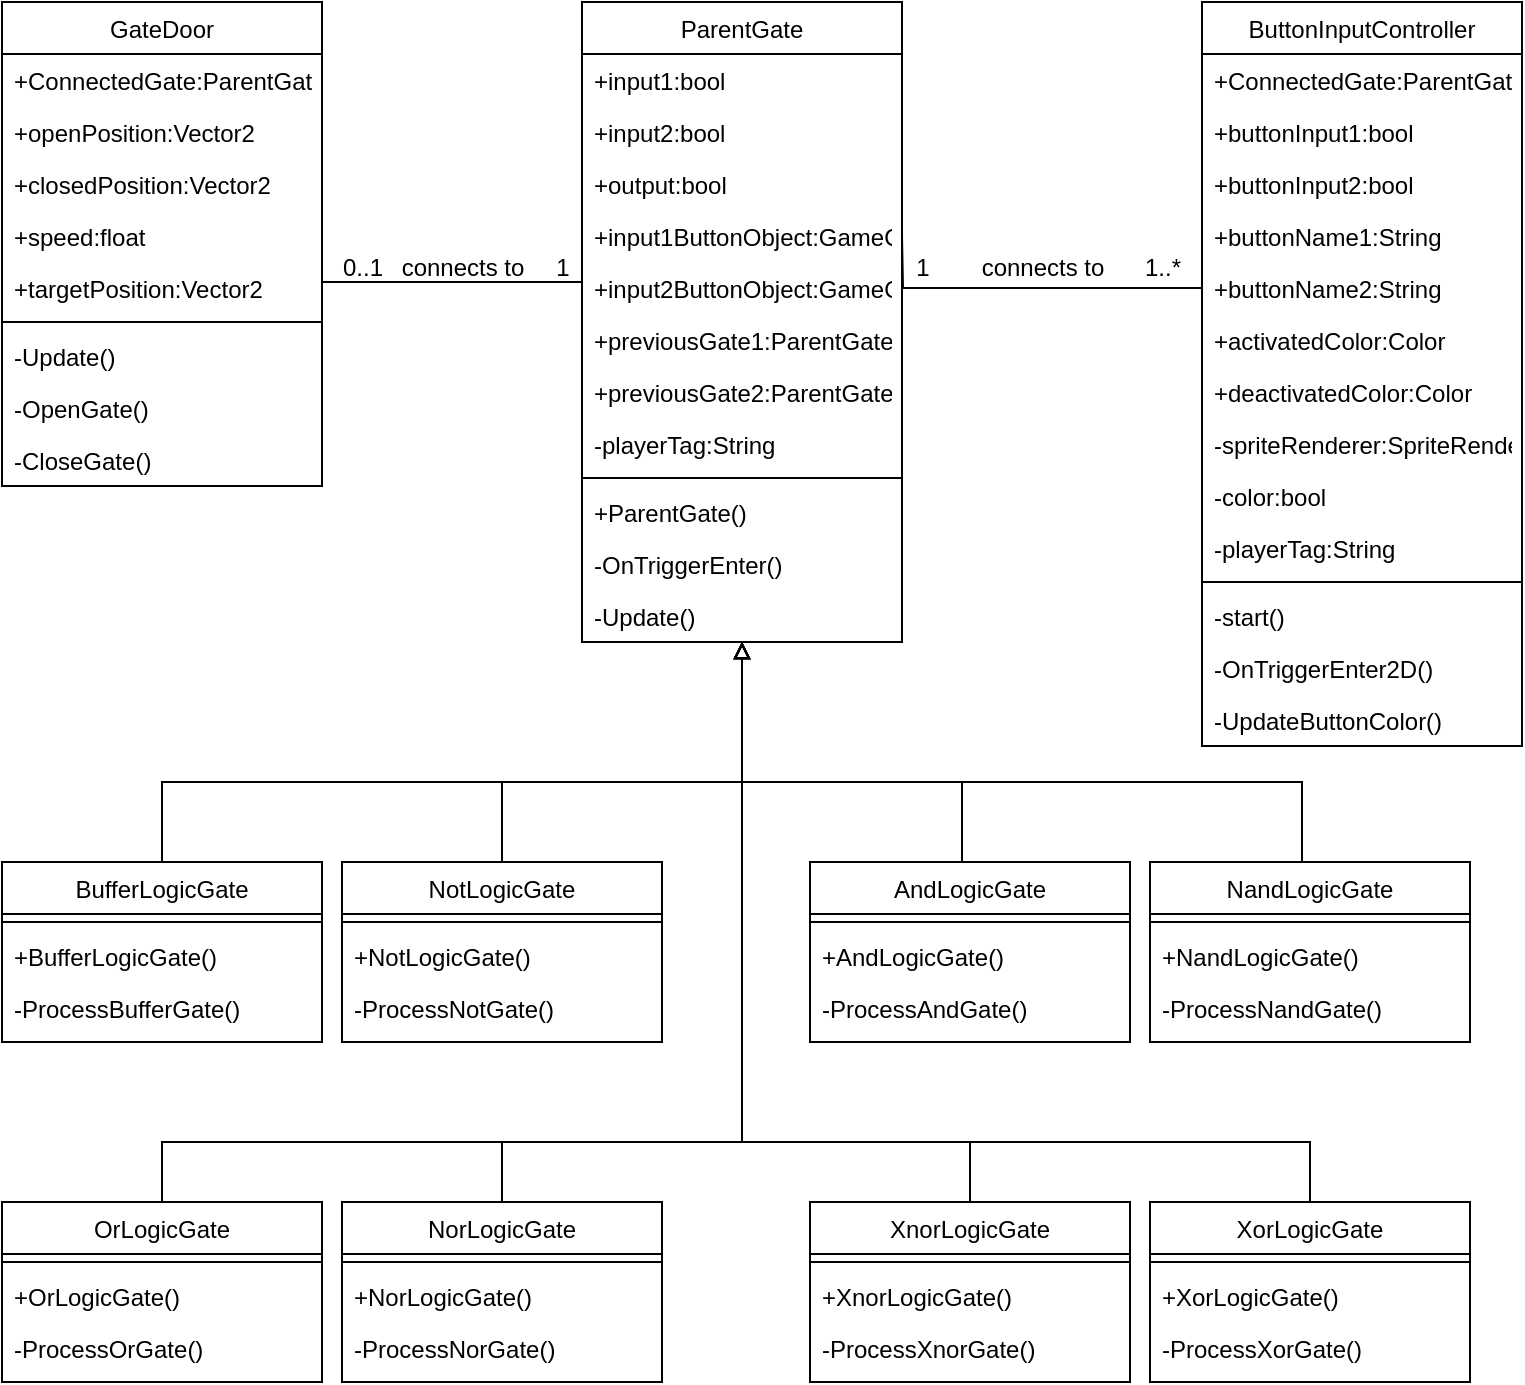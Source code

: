 <mxfile version="24.7.17">
  <diagram id="C5RBs43oDa-KdzZeNtuy" name="Page-1">
    <mxGraphModel dx="1909" dy="1013" grid="1" gridSize="10" guides="1" tooltips="1" connect="1" arrows="1" fold="1" page="1" pageScale="1" pageWidth="827" pageHeight="1169" math="0" shadow="0">
      <root>
        <mxCell id="WIyWlLk6GJQsqaUBKTNV-0" />
        <mxCell id="WIyWlLk6GJQsqaUBKTNV-1" parent="WIyWlLk6GJQsqaUBKTNV-0" />
        <mxCell id="zkfFHV4jXpPFQw0GAbJ--0" value="ParentGate" style="swimlane;fontStyle=0;align=center;verticalAlign=top;childLayout=stackLayout;horizontal=1;startSize=26;horizontalStack=0;resizeParent=1;resizeLast=0;collapsible=1;marginBottom=0;rounded=0;shadow=0;strokeWidth=1;" parent="WIyWlLk6GJQsqaUBKTNV-1" vertex="1">
          <mxGeometry x="300" width="160" height="320" as="geometry">
            <mxRectangle x="230" y="140" width="160" height="26" as="alternateBounds" />
          </mxGeometry>
        </mxCell>
        <mxCell id="zkfFHV4jXpPFQw0GAbJ--1" value="+input1:bool" style="text;align=left;verticalAlign=top;spacingLeft=4;spacingRight=4;overflow=hidden;rotatable=0;points=[[0,0.5],[1,0.5]];portConstraint=eastwest;" parent="zkfFHV4jXpPFQw0GAbJ--0" vertex="1">
          <mxGeometry y="26" width="160" height="26" as="geometry" />
        </mxCell>
        <mxCell id="zkfFHV4jXpPFQw0GAbJ--2" value="+input2:bool" style="text;align=left;verticalAlign=top;spacingLeft=4;spacingRight=4;overflow=hidden;rotatable=0;points=[[0,0.5],[1,0.5]];portConstraint=eastwest;rounded=0;shadow=0;html=0;" parent="zkfFHV4jXpPFQw0GAbJ--0" vertex="1">
          <mxGeometry y="52" width="160" height="26" as="geometry" />
        </mxCell>
        <mxCell id="zkfFHV4jXpPFQw0GAbJ--3" value="+output:bool" style="text;align=left;verticalAlign=top;spacingLeft=4;spacingRight=4;overflow=hidden;rotatable=0;points=[[0,0.5],[1,0.5]];portConstraint=eastwest;rounded=0;shadow=0;html=0;" parent="zkfFHV4jXpPFQw0GAbJ--0" vertex="1">
          <mxGeometry y="78" width="160" height="26" as="geometry" />
        </mxCell>
        <mxCell id="TYXQP1tFyIb6jJidt-Y4-1" value="+input1ButtonObject:GameObject" style="text;align=left;verticalAlign=top;spacingLeft=4;spacingRight=4;overflow=hidden;rotatable=0;points=[[0,0.5],[1,0.5]];portConstraint=eastwest;rounded=0;shadow=0;html=0;" parent="zkfFHV4jXpPFQw0GAbJ--0" vertex="1">
          <mxGeometry y="104" width="160" height="26" as="geometry" />
        </mxCell>
        <mxCell id="TYXQP1tFyIb6jJidt-Y4-10" value="+input2ButtonObject:GameObject" style="text;align=left;verticalAlign=top;spacingLeft=4;spacingRight=4;overflow=hidden;rotatable=0;points=[[0,0.5],[1,0.5]];portConstraint=eastwest;rounded=0;shadow=0;html=0;" parent="zkfFHV4jXpPFQw0GAbJ--0" vertex="1">
          <mxGeometry y="130" width="160" height="26" as="geometry" />
        </mxCell>
        <mxCell id="TYXQP1tFyIb6jJidt-Y4-11" value="+previousGate1:ParentGate" style="text;align=left;verticalAlign=top;spacingLeft=4;spacingRight=4;overflow=hidden;rotatable=0;points=[[0,0.5],[1,0.5]];portConstraint=eastwest;rounded=0;shadow=0;html=0;" parent="zkfFHV4jXpPFQw0GAbJ--0" vertex="1">
          <mxGeometry y="156" width="160" height="26" as="geometry" />
        </mxCell>
        <mxCell id="TYXQP1tFyIb6jJidt-Y4-12" value="+previousGate2:ParentGate" style="text;align=left;verticalAlign=top;spacingLeft=4;spacingRight=4;overflow=hidden;rotatable=0;points=[[0,0.5],[1,0.5]];portConstraint=eastwest;rounded=0;shadow=0;html=0;" parent="zkfFHV4jXpPFQw0GAbJ--0" vertex="1">
          <mxGeometry y="182" width="160" height="26" as="geometry" />
        </mxCell>
        <mxCell id="TYXQP1tFyIb6jJidt-Y4-13" value="-playerTag:String" style="text;align=left;verticalAlign=top;spacingLeft=4;spacingRight=4;overflow=hidden;rotatable=0;points=[[0,0.5],[1,0.5]];portConstraint=eastwest;rounded=0;shadow=0;html=0;" parent="zkfFHV4jXpPFQw0GAbJ--0" vertex="1">
          <mxGeometry y="208" width="160" height="26" as="geometry" />
        </mxCell>
        <mxCell id="zkfFHV4jXpPFQw0GAbJ--4" value="" style="line;html=1;strokeWidth=1;align=left;verticalAlign=middle;spacingTop=-1;spacingLeft=3;spacingRight=3;rotatable=0;labelPosition=right;points=[];portConstraint=eastwest;" parent="zkfFHV4jXpPFQw0GAbJ--0" vertex="1">
          <mxGeometry y="234" width="160" height="8" as="geometry" />
        </mxCell>
        <mxCell id="TYXQP1tFyIb6jJidt-Y4-14" value="+ParentGate()" style="text;align=left;verticalAlign=top;spacingLeft=4;spacingRight=4;overflow=hidden;rotatable=0;points=[[0,0.5],[1,0.5]];portConstraint=eastwest;rounded=0;shadow=0;html=0;" parent="zkfFHV4jXpPFQw0GAbJ--0" vertex="1">
          <mxGeometry y="242" width="160" height="26" as="geometry" />
        </mxCell>
        <mxCell id="TYXQP1tFyIb6jJidt-Y4-15" value="-OnTriggerEnter()" style="text;align=left;verticalAlign=top;spacingLeft=4;spacingRight=4;overflow=hidden;rotatable=0;points=[[0,0.5],[1,0.5]];portConstraint=eastwest;rounded=0;shadow=0;html=0;" parent="zkfFHV4jXpPFQw0GAbJ--0" vertex="1">
          <mxGeometry y="268" width="160" height="26" as="geometry" />
        </mxCell>
        <mxCell id="DLJtpK8RBf3xxpmBAlIA-1" value="-Update()" style="text;align=left;verticalAlign=top;spacingLeft=4;spacingRight=4;overflow=hidden;rotatable=0;points=[[0,0.5],[1,0.5]];portConstraint=eastwest;rounded=0;shadow=0;html=0;" vertex="1" parent="zkfFHV4jXpPFQw0GAbJ--0">
          <mxGeometry y="294" width="160" height="26" as="geometry" />
        </mxCell>
        <mxCell id="zkfFHV4jXpPFQw0GAbJ--6" value="AndLogicGate" style="swimlane;fontStyle=0;align=center;verticalAlign=top;childLayout=stackLayout;horizontal=1;startSize=26;horizontalStack=0;resizeParent=1;resizeLast=0;collapsible=1;marginBottom=0;rounded=0;shadow=0;strokeWidth=1;" parent="WIyWlLk6GJQsqaUBKTNV-1" vertex="1">
          <mxGeometry x="414" y="430" width="160" height="90" as="geometry">
            <mxRectangle x="130" y="380" width="160" height="26" as="alternateBounds" />
          </mxGeometry>
        </mxCell>
        <mxCell id="zkfFHV4jXpPFQw0GAbJ--9" value="" style="line;html=1;strokeWidth=1;align=left;verticalAlign=middle;spacingTop=-1;spacingLeft=3;spacingRight=3;rotatable=0;labelPosition=right;points=[];portConstraint=eastwest;" parent="zkfFHV4jXpPFQw0GAbJ--6" vertex="1">
          <mxGeometry y="26" width="160" height="8" as="geometry" />
        </mxCell>
        <mxCell id="zkfFHV4jXpPFQw0GAbJ--11" value="+AndLogicGate()" style="text;align=left;verticalAlign=top;spacingLeft=4;spacingRight=4;overflow=hidden;rotatable=0;points=[[0,0.5],[1,0.5]];portConstraint=eastwest;" parent="zkfFHV4jXpPFQw0GAbJ--6" vertex="1">
          <mxGeometry y="34" width="160" height="26" as="geometry" />
        </mxCell>
        <mxCell id="TYXQP1tFyIb6jJidt-Y4-17" value="-ProcessAndGate()" style="text;align=left;verticalAlign=top;spacingLeft=4;spacingRight=4;overflow=hidden;rotatable=0;points=[[0,0.5],[1,0.5]];portConstraint=eastwest;" parent="zkfFHV4jXpPFQw0GAbJ--6" vertex="1">
          <mxGeometry y="60" width="160" height="26" as="geometry" />
        </mxCell>
        <mxCell id="TYXQP1tFyIb6jJidt-Y4-18" value="NandLogicGate" style="swimlane;fontStyle=0;align=center;verticalAlign=top;childLayout=stackLayout;horizontal=1;startSize=26;horizontalStack=0;resizeParent=1;resizeLast=0;collapsible=1;marginBottom=0;rounded=0;shadow=0;strokeWidth=1;" parent="WIyWlLk6GJQsqaUBKTNV-1" vertex="1">
          <mxGeometry x="584" y="430" width="160" height="90" as="geometry">
            <mxRectangle x="130" y="380" width="160" height="26" as="alternateBounds" />
          </mxGeometry>
        </mxCell>
        <mxCell id="TYXQP1tFyIb6jJidt-Y4-19" value="" style="line;html=1;strokeWidth=1;align=left;verticalAlign=middle;spacingTop=-1;spacingLeft=3;spacingRight=3;rotatable=0;labelPosition=right;points=[];portConstraint=eastwest;" parent="TYXQP1tFyIb6jJidt-Y4-18" vertex="1">
          <mxGeometry y="26" width="160" height="8" as="geometry" />
        </mxCell>
        <mxCell id="TYXQP1tFyIb6jJidt-Y4-20" value="+NandLogicGate()" style="text;align=left;verticalAlign=top;spacingLeft=4;spacingRight=4;overflow=hidden;rotatable=0;points=[[0,0.5],[1,0.5]];portConstraint=eastwest;" parent="TYXQP1tFyIb6jJidt-Y4-18" vertex="1">
          <mxGeometry y="34" width="160" height="26" as="geometry" />
        </mxCell>
        <mxCell id="TYXQP1tFyIb6jJidt-Y4-22" value="-ProcessNandGate()" style="text;align=left;verticalAlign=top;spacingLeft=4;spacingRight=4;overflow=hidden;rotatable=0;points=[[0,0.5],[1,0.5]];portConstraint=eastwest;" parent="TYXQP1tFyIb6jJidt-Y4-18" vertex="1">
          <mxGeometry y="60" width="160" height="26" as="geometry" />
        </mxCell>
        <mxCell id="TYXQP1tFyIb6jJidt-Y4-63" value="XorLogicGate" style="swimlane;fontStyle=0;align=center;verticalAlign=top;childLayout=stackLayout;horizontal=1;startSize=26;horizontalStack=0;resizeParent=1;resizeLast=0;collapsible=1;marginBottom=0;rounded=0;shadow=0;strokeWidth=1;" parent="WIyWlLk6GJQsqaUBKTNV-1" vertex="1">
          <mxGeometry x="584" y="600" width="160" height="90" as="geometry">
            <mxRectangle x="130" y="380" width="160" height="26" as="alternateBounds" />
          </mxGeometry>
        </mxCell>
        <mxCell id="TYXQP1tFyIb6jJidt-Y4-64" value="" style="line;html=1;strokeWidth=1;align=left;verticalAlign=middle;spacingTop=-1;spacingLeft=3;spacingRight=3;rotatable=0;labelPosition=right;points=[];portConstraint=eastwest;" parent="TYXQP1tFyIb6jJidt-Y4-63" vertex="1">
          <mxGeometry y="26" width="160" height="8" as="geometry" />
        </mxCell>
        <mxCell id="TYXQP1tFyIb6jJidt-Y4-65" value="+XorLogicGate()" style="text;align=left;verticalAlign=top;spacingLeft=4;spacingRight=4;overflow=hidden;rotatable=0;points=[[0,0.5],[1,0.5]];portConstraint=eastwest;" parent="TYXQP1tFyIb6jJidt-Y4-63" vertex="1">
          <mxGeometry y="34" width="160" height="26" as="geometry" />
        </mxCell>
        <mxCell id="TYXQP1tFyIb6jJidt-Y4-67" value="-ProcessXorGate()" style="text;align=left;verticalAlign=top;spacingLeft=4;spacingRight=4;overflow=hidden;rotatable=0;points=[[0,0.5],[1,0.5]];portConstraint=eastwest;" parent="TYXQP1tFyIb6jJidt-Y4-63" vertex="1">
          <mxGeometry y="60" width="160" height="26" as="geometry" />
        </mxCell>
        <mxCell id="TYXQP1tFyIb6jJidt-Y4-75" value="OrLogicGate" style="swimlane;fontStyle=0;align=center;verticalAlign=top;childLayout=stackLayout;horizontal=1;startSize=26;horizontalStack=0;resizeParent=1;resizeLast=0;collapsible=1;marginBottom=0;rounded=0;shadow=0;strokeWidth=1;" parent="WIyWlLk6GJQsqaUBKTNV-1" vertex="1">
          <mxGeometry x="10" y="600" width="160" height="90" as="geometry">
            <mxRectangle x="130" y="380" width="160" height="26" as="alternateBounds" />
          </mxGeometry>
        </mxCell>
        <mxCell id="TYXQP1tFyIb6jJidt-Y4-76" value="" style="line;html=1;strokeWidth=1;align=left;verticalAlign=middle;spacingTop=-1;spacingLeft=3;spacingRight=3;rotatable=0;labelPosition=right;points=[];portConstraint=eastwest;" parent="TYXQP1tFyIb6jJidt-Y4-75" vertex="1">
          <mxGeometry y="26" width="160" height="8" as="geometry" />
        </mxCell>
        <mxCell id="TYXQP1tFyIb6jJidt-Y4-77" value="+OrLogicGate()" style="text;align=left;verticalAlign=top;spacingLeft=4;spacingRight=4;overflow=hidden;rotatable=0;points=[[0,0.5],[1,0.5]];portConstraint=eastwest;" parent="TYXQP1tFyIb6jJidt-Y4-75" vertex="1">
          <mxGeometry y="34" width="160" height="26" as="geometry" />
        </mxCell>
        <mxCell id="TYXQP1tFyIb6jJidt-Y4-79" value="-ProcessOrGate()" style="text;align=left;verticalAlign=top;spacingLeft=4;spacingRight=4;overflow=hidden;rotatable=0;points=[[0,0.5],[1,0.5]];portConstraint=eastwest;" parent="TYXQP1tFyIb6jJidt-Y4-75" vertex="1">
          <mxGeometry y="60" width="160" height="26" as="geometry" />
        </mxCell>
        <mxCell id="TYXQP1tFyIb6jJidt-Y4-80" value="NorLogicGate" style="swimlane;fontStyle=0;align=center;verticalAlign=top;childLayout=stackLayout;horizontal=1;startSize=26;horizontalStack=0;resizeParent=1;resizeLast=0;collapsible=1;marginBottom=0;rounded=0;shadow=0;strokeWidth=1;" parent="WIyWlLk6GJQsqaUBKTNV-1" vertex="1">
          <mxGeometry x="180" y="600" width="160" height="90" as="geometry">
            <mxRectangle x="130" y="380" width="160" height="26" as="alternateBounds" />
          </mxGeometry>
        </mxCell>
        <mxCell id="TYXQP1tFyIb6jJidt-Y4-81" value="" style="line;html=1;strokeWidth=1;align=left;verticalAlign=middle;spacingTop=-1;spacingLeft=3;spacingRight=3;rotatable=0;labelPosition=right;points=[];portConstraint=eastwest;" parent="TYXQP1tFyIb6jJidt-Y4-80" vertex="1">
          <mxGeometry y="26" width="160" height="8" as="geometry" />
        </mxCell>
        <mxCell id="TYXQP1tFyIb6jJidt-Y4-82" value="+NorLogicGate()" style="text;align=left;verticalAlign=top;spacingLeft=4;spacingRight=4;overflow=hidden;rotatable=0;points=[[0,0.5],[1,0.5]];portConstraint=eastwest;" parent="TYXQP1tFyIb6jJidt-Y4-80" vertex="1">
          <mxGeometry y="34" width="160" height="26" as="geometry" />
        </mxCell>
        <mxCell id="TYXQP1tFyIb6jJidt-Y4-84" value="-ProcessNorGate()" style="text;align=left;verticalAlign=top;spacingLeft=4;spacingRight=4;overflow=hidden;rotatable=0;points=[[0,0.5],[1,0.5]];portConstraint=eastwest;" parent="TYXQP1tFyIb6jJidt-Y4-80" vertex="1">
          <mxGeometry y="60" width="160" height="26" as="geometry" />
        </mxCell>
        <mxCell id="TYXQP1tFyIb6jJidt-Y4-85" value="XnorLogicGate" style="swimlane;fontStyle=0;align=center;verticalAlign=top;childLayout=stackLayout;horizontal=1;startSize=26;horizontalStack=0;resizeParent=1;resizeLast=0;collapsible=1;marginBottom=0;rounded=0;shadow=0;strokeWidth=1;" parent="WIyWlLk6GJQsqaUBKTNV-1" vertex="1">
          <mxGeometry x="414" y="600" width="160" height="90" as="geometry">
            <mxRectangle x="130" y="380" width="160" height="26" as="alternateBounds" />
          </mxGeometry>
        </mxCell>
        <mxCell id="TYXQP1tFyIb6jJidt-Y4-86" value="" style="line;html=1;strokeWidth=1;align=left;verticalAlign=middle;spacingTop=-1;spacingLeft=3;spacingRight=3;rotatable=0;labelPosition=right;points=[];portConstraint=eastwest;" parent="TYXQP1tFyIb6jJidt-Y4-85" vertex="1">
          <mxGeometry y="26" width="160" height="8" as="geometry" />
        </mxCell>
        <mxCell id="TYXQP1tFyIb6jJidt-Y4-87" value="+XnorLogicGate()" style="text;align=left;verticalAlign=top;spacingLeft=4;spacingRight=4;overflow=hidden;rotatable=0;points=[[0,0.5],[1,0.5]];portConstraint=eastwest;" parent="TYXQP1tFyIb6jJidt-Y4-85" vertex="1">
          <mxGeometry y="34" width="160" height="26" as="geometry" />
        </mxCell>
        <mxCell id="TYXQP1tFyIb6jJidt-Y4-89" value="-ProcessXnorGate()" style="text;align=left;verticalAlign=top;spacingLeft=4;spacingRight=4;overflow=hidden;rotatable=0;points=[[0,0.5],[1,0.5]];portConstraint=eastwest;" parent="TYXQP1tFyIb6jJidt-Y4-85" vertex="1">
          <mxGeometry y="60" width="160" height="26" as="geometry" />
        </mxCell>
        <mxCell id="TYXQP1tFyIb6jJidt-Y4-93" value="ButtonInputController" style="swimlane;fontStyle=0;align=center;verticalAlign=top;childLayout=stackLayout;horizontal=1;startSize=26;horizontalStack=0;resizeParent=1;resizeLast=0;collapsible=1;marginBottom=0;rounded=0;shadow=0;strokeWidth=1;" parent="WIyWlLk6GJQsqaUBKTNV-1" vertex="1">
          <mxGeometry x="610" width="160" height="372" as="geometry">
            <mxRectangle x="230" y="140" width="160" height="26" as="alternateBounds" />
          </mxGeometry>
        </mxCell>
        <mxCell id="TYXQP1tFyIb6jJidt-Y4-94" value="+ConnectedGate:ParentGate" style="text;align=left;verticalAlign=top;spacingLeft=4;spacingRight=4;overflow=hidden;rotatable=0;points=[[0,0.5],[1,0.5]];portConstraint=eastwest;" parent="TYXQP1tFyIb6jJidt-Y4-93" vertex="1">
          <mxGeometry y="26" width="160" height="26" as="geometry" />
        </mxCell>
        <mxCell id="TYXQP1tFyIb6jJidt-Y4-95" value="+buttonInput1:bool" style="text;align=left;verticalAlign=top;spacingLeft=4;spacingRight=4;overflow=hidden;rotatable=0;points=[[0,0.5],[1,0.5]];portConstraint=eastwest;rounded=0;shadow=0;html=0;" parent="TYXQP1tFyIb6jJidt-Y4-93" vertex="1">
          <mxGeometry y="52" width="160" height="26" as="geometry" />
        </mxCell>
        <mxCell id="TYXQP1tFyIb6jJidt-Y4-96" value="+buttonInput2:bool" style="text;align=left;verticalAlign=top;spacingLeft=4;spacingRight=4;overflow=hidden;rotatable=0;points=[[0,0.5],[1,0.5]];portConstraint=eastwest;rounded=0;shadow=0;html=0;" parent="TYXQP1tFyIb6jJidt-Y4-93" vertex="1">
          <mxGeometry y="78" width="160" height="26" as="geometry" />
        </mxCell>
        <mxCell id="TYXQP1tFyIb6jJidt-Y4-97" value="+buttonName1:String" style="text;align=left;verticalAlign=top;spacingLeft=4;spacingRight=4;overflow=hidden;rotatable=0;points=[[0,0.5],[1,0.5]];portConstraint=eastwest;" parent="TYXQP1tFyIb6jJidt-Y4-93" vertex="1">
          <mxGeometry y="104" width="160" height="26" as="geometry" />
        </mxCell>
        <mxCell id="TYXQP1tFyIb6jJidt-Y4-98" value="+buttonName2:String" style="text;align=left;verticalAlign=top;spacingLeft=4;spacingRight=4;overflow=hidden;rotatable=0;points=[[0,0.5],[1,0.5]];portConstraint=eastwest;rounded=0;shadow=0;html=0;" parent="TYXQP1tFyIb6jJidt-Y4-93" vertex="1">
          <mxGeometry y="130" width="160" height="26" as="geometry" />
        </mxCell>
        <mxCell id="TYXQP1tFyIb6jJidt-Y4-100" value="+activatedColor:Color" style="text;align=left;verticalAlign=top;spacingLeft=4;spacingRight=4;overflow=hidden;rotatable=0;points=[[0,0.5],[1,0.5]];portConstraint=eastwest;rounded=0;shadow=0;html=0;" parent="TYXQP1tFyIb6jJidt-Y4-93" vertex="1">
          <mxGeometry y="156" width="160" height="26" as="geometry" />
        </mxCell>
        <mxCell id="TYXQP1tFyIb6jJidt-Y4-101" value="+deactivatedColor:Color" style="text;align=left;verticalAlign=top;spacingLeft=4;spacingRight=4;overflow=hidden;rotatable=0;points=[[0,0.5],[1,0.5]];portConstraint=eastwest;rounded=0;shadow=0;html=0;" parent="TYXQP1tFyIb6jJidt-Y4-93" vertex="1">
          <mxGeometry y="182" width="160" height="26" as="geometry" />
        </mxCell>
        <mxCell id="TYXQP1tFyIb6jJidt-Y4-102" value="-spriteRenderer:SpriteRenderer" style="text;align=left;verticalAlign=top;spacingLeft=4;spacingRight=4;overflow=hidden;rotatable=0;points=[[0,0.5],[1,0.5]];portConstraint=eastwest;rounded=0;shadow=0;html=0;" parent="TYXQP1tFyIb6jJidt-Y4-93" vertex="1">
          <mxGeometry y="208" width="160" height="26" as="geometry" />
        </mxCell>
        <mxCell id="TYXQP1tFyIb6jJidt-Y4-103" value="-color:bool" style="text;align=left;verticalAlign=top;spacingLeft=4;spacingRight=4;overflow=hidden;rotatable=0;points=[[0,0.5],[1,0.5]];portConstraint=eastwest;rounded=0;shadow=0;html=0;" parent="TYXQP1tFyIb6jJidt-Y4-93" vertex="1">
          <mxGeometry y="234" width="160" height="26" as="geometry" />
        </mxCell>
        <mxCell id="TYXQP1tFyIb6jJidt-Y4-99" value="-playerTag:String" style="text;align=left;verticalAlign=top;spacingLeft=4;spacingRight=4;overflow=hidden;rotatable=0;points=[[0,0.5],[1,0.5]];portConstraint=eastwest;rounded=0;shadow=0;html=0;" parent="TYXQP1tFyIb6jJidt-Y4-93" vertex="1">
          <mxGeometry y="260" width="160" height="26" as="geometry" />
        </mxCell>
        <mxCell id="TYXQP1tFyIb6jJidt-Y4-104" value="" style="line;html=1;strokeWidth=1;align=left;verticalAlign=middle;spacingTop=-1;spacingLeft=3;spacingRight=3;rotatable=0;labelPosition=right;points=[];portConstraint=eastwest;" parent="TYXQP1tFyIb6jJidt-Y4-93" vertex="1">
          <mxGeometry y="286" width="160" height="8" as="geometry" />
        </mxCell>
        <mxCell id="TYXQP1tFyIb6jJidt-Y4-105" value="-start()" style="text;align=left;verticalAlign=top;spacingLeft=4;spacingRight=4;overflow=hidden;rotatable=0;points=[[0,0.5],[1,0.5]];portConstraint=eastwest;rounded=0;shadow=0;html=0;" parent="TYXQP1tFyIb6jJidt-Y4-93" vertex="1">
          <mxGeometry y="294" width="160" height="26" as="geometry" />
        </mxCell>
        <mxCell id="TYXQP1tFyIb6jJidt-Y4-106" value="-OnTriggerEnter2D()" style="text;align=left;verticalAlign=top;spacingLeft=4;spacingRight=4;overflow=hidden;rotatable=0;points=[[0,0.5],[1,0.5]];portConstraint=eastwest;rounded=0;shadow=0;html=0;" parent="TYXQP1tFyIb6jJidt-Y4-93" vertex="1">
          <mxGeometry y="320" width="160" height="26" as="geometry" />
        </mxCell>
        <mxCell id="TYXQP1tFyIb6jJidt-Y4-107" value="-UpdateButtonColor()" style="text;align=left;verticalAlign=top;spacingLeft=4;spacingRight=4;overflow=hidden;rotatable=0;points=[[0,0.5],[1,0.5]];portConstraint=eastwest;rounded=0;shadow=0;html=0;" parent="TYXQP1tFyIb6jJidt-Y4-93" vertex="1">
          <mxGeometry y="346" width="160" height="26" as="geometry" />
        </mxCell>
        <mxCell id="TYXQP1tFyIb6jJidt-Y4-108" style="edgeStyle=orthogonalEdgeStyle;rounded=0;orthogonalLoop=1;jettySize=auto;html=1;entryX=0;entryY=0.5;entryDx=0;entryDy=0;endArrow=none;endFill=0;" parent="WIyWlLk6GJQsqaUBKTNV-1" target="TYXQP1tFyIb6jJidt-Y4-98" edge="1">
          <mxGeometry relative="1" as="geometry">
            <mxPoint x="460" y="116.966" as="sourcePoint" />
          </mxGeometry>
        </mxCell>
        <mxCell id="TYXQP1tFyIb6jJidt-Y4-109" value="1" style="text;html=1;align=center;verticalAlign=middle;resizable=0;points=[];autosize=1;strokeColor=none;fillColor=none;" parent="WIyWlLk6GJQsqaUBKTNV-1" vertex="1">
          <mxGeometry x="455" y="118" width="30" height="30" as="geometry" />
        </mxCell>
        <mxCell id="TYXQP1tFyIb6jJidt-Y4-111" value="1..*" style="text;html=1;align=center;verticalAlign=middle;resizable=0;points=[];autosize=1;strokeColor=none;fillColor=none;" parent="WIyWlLk6GJQsqaUBKTNV-1" vertex="1">
          <mxGeometry x="570" y="118" width="40" height="30" as="geometry" />
        </mxCell>
        <mxCell id="TYXQP1tFyIb6jJidt-Y4-114" value="NotLogicGate" style="swimlane;fontStyle=0;align=center;verticalAlign=top;childLayout=stackLayout;horizontal=1;startSize=26;horizontalStack=0;resizeParent=1;resizeLast=0;collapsible=1;marginBottom=0;rounded=0;shadow=0;strokeWidth=1;" parent="WIyWlLk6GJQsqaUBKTNV-1" vertex="1">
          <mxGeometry x="180" y="430" width="160" height="90" as="geometry">
            <mxRectangle x="130" y="380" width="160" height="26" as="alternateBounds" />
          </mxGeometry>
        </mxCell>
        <mxCell id="TYXQP1tFyIb6jJidt-Y4-115" value="" style="line;html=1;strokeWidth=1;align=left;verticalAlign=middle;spacingTop=-1;spacingLeft=3;spacingRight=3;rotatable=0;labelPosition=right;points=[];portConstraint=eastwest;" parent="TYXQP1tFyIb6jJidt-Y4-114" vertex="1">
          <mxGeometry y="26" width="160" height="8" as="geometry" />
        </mxCell>
        <mxCell id="TYXQP1tFyIb6jJidt-Y4-116" value="+NotLogicGate()" style="text;align=left;verticalAlign=top;spacingLeft=4;spacingRight=4;overflow=hidden;rotatable=0;points=[[0,0.5],[1,0.5]];portConstraint=eastwest;" parent="TYXQP1tFyIb6jJidt-Y4-114" vertex="1">
          <mxGeometry y="34" width="160" height="26" as="geometry" />
        </mxCell>
        <mxCell id="TYXQP1tFyIb6jJidt-Y4-118" value="-ProcessNotGate()" style="text;align=left;verticalAlign=top;spacingLeft=4;spacingRight=4;overflow=hidden;rotatable=0;points=[[0,0.5],[1,0.5]];portConstraint=eastwest;" parent="TYXQP1tFyIb6jJidt-Y4-114" vertex="1">
          <mxGeometry y="60" width="160" height="26" as="geometry" />
        </mxCell>
        <mxCell id="TYXQP1tFyIb6jJidt-Y4-120" value="connects to" style="text;html=1;align=center;verticalAlign=middle;resizable=0;points=[];autosize=1;strokeColor=none;fillColor=none;" parent="WIyWlLk6GJQsqaUBKTNV-1" vertex="1">
          <mxGeometry x="490" y="118" width="80" height="30" as="geometry" />
        </mxCell>
        <mxCell id="TYXQP1tFyIb6jJidt-Y4-137" style="edgeStyle=orthogonalEdgeStyle;rounded=0;orthogonalLoop=1;jettySize=auto;html=1;entryX=0;entryY=0.5;entryDx=0;entryDy=0;endArrow=none;endFill=0;" parent="WIyWlLk6GJQsqaUBKTNV-1" source="TYXQP1tFyIb6jJidt-Y4-122" edge="1">
          <mxGeometry relative="1" as="geometry">
            <Array as="points">
              <mxPoint x="300" y="140" />
            </Array>
            <mxPoint x="300" y="117.0" as="targetPoint" />
          </mxGeometry>
        </mxCell>
        <mxCell id="TYXQP1tFyIb6jJidt-Y4-122" value="GateDoor" style="swimlane;fontStyle=0;align=center;verticalAlign=top;childLayout=stackLayout;horizontal=1;startSize=26;horizontalStack=0;resizeParent=1;resizeLast=0;collapsible=1;marginBottom=0;rounded=0;shadow=0;strokeWidth=1;" parent="WIyWlLk6GJQsqaUBKTNV-1" vertex="1">
          <mxGeometry x="10" width="160" height="242" as="geometry">
            <mxRectangle x="230" y="140" width="160" height="26" as="alternateBounds" />
          </mxGeometry>
        </mxCell>
        <mxCell id="TYXQP1tFyIb6jJidt-Y4-123" value="+ConnectedGate:ParentGate" style="text;align=left;verticalAlign=top;spacingLeft=4;spacingRight=4;overflow=hidden;rotatable=0;points=[[0,0.5],[1,0.5]];portConstraint=eastwest;" parent="TYXQP1tFyIb6jJidt-Y4-122" vertex="1">
          <mxGeometry y="26" width="160" height="26" as="geometry" />
        </mxCell>
        <mxCell id="TYXQP1tFyIb6jJidt-Y4-124" value="+openPosition:Vector2" style="text;align=left;verticalAlign=top;spacingLeft=4;spacingRight=4;overflow=hidden;rotatable=0;points=[[0,0.5],[1,0.5]];portConstraint=eastwest;rounded=0;shadow=0;html=0;" parent="TYXQP1tFyIb6jJidt-Y4-122" vertex="1">
          <mxGeometry y="52" width="160" height="26" as="geometry" />
        </mxCell>
        <mxCell id="TYXQP1tFyIb6jJidt-Y4-125" value="+closedPosition:Vector2" style="text;align=left;verticalAlign=top;spacingLeft=4;spacingRight=4;overflow=hidden;rotatable=0;points=[[0,0.5],[1,0.5]];portConstraint=eastwest;rounded=0;shadow=0;html=0;" parent="TYXQP1tFyIb6jJidt-Y4-122" vertex="1">
          <mxGeometry y="78" width="160" height="26" as="geometry" />
        </mxCell>
        <mxCell id="TYXQP1tFyIb6jJidt-Y4-126" value="+speed:float" style="text;align=left;verticalAlign=top;spacingLeft=4;spacingRight=4;overflow=hidden;rotatable=0;points=[[0,0.5],[1,0.5]];portConstraint=eastwest;" parent="TYXQP1tFyIb6jJidt-Y4-122" vertex="1">
          <mxGeometry y="104" width="160" height="26" as="geometry" />
        </mxCell>
        <mxCell id="TYXQP1tFyIb6jJidt-Y4-128" value="+targetPosition:Vector2" style="text;align=left;verticalAlign=top;spacingLeft=4;spacingRight=4;overflow=hidden;rotatable=0;points=[[0,0.5],[1,0.5]];portConstraint=eastwest;rounded=0;shadow=0;html=0;" parent="TYXQP1tFyIb6jJidt-Y4-122" vertex="1">
          <mxGeometry y="130" width="160" height="26" as="geometry" />
        </mxCell>
        <mxCell id="TYXQP1tFyIb6jJidt-Y4-133" value="" style="line;html=1;strokeWidth=1;align=left;verticalAlign=middle;spacingTop=-1;spacingLeft=3;spacingRight=3;rotatable=0;labelPosition=right;points=[];portConstraint=eastwest;" parent="TYXQP1tFyIb6jJidt-Y4-122" vertex="1">
          <mxGeometry y="156" width="160" height="8" as="geometry" />
        </mxCell>
        <mxCell id="TYXQP1tFyIb6jJidt-Y4-134" value="-Update()" style="text;align=left;verticalAlign=top;spacingLeft=4;spacingRight=4;overflow=hidden;rotatable=0;points=[[0,0.5],[1,0.5]];portConstraint=eastwest;rounded=0;shadow=0;html=0;" parent="TYXQP1tFyIb6jJidt-Y4-122" vertex="1">
          <mxGeometry y="164" width="160" height="26" as="geometry" />
        </mxCell>
        <mxCell id="TYXQP1tFyIb6jJidt-Y4-135" value="-OpenGate()" style="text;align=left;verticalAlign=top;spacingLeft=4;spacingRight=4;overflow=hidden;rotatable=0;points=[[0,0.5],[1,0.5]];portConstraint=eastwest;rounded=0;shadow=0;html=0;" parent="TYXQP1tFyIb6jJidt-Y4-122" vertex="1">
          <mxGeometry y="190" width="160" height="26" as="geometry" />
        </mxCell>
        <mxCell id="TYXQP1tFyIb6jJidt-Y4-136" value="-CloseGate()" style="text;align=left;verticalAlign=top;spacingLeft=4;spacingRight=4;overflow=hidden;rotatable=0;points=[[0,0.5],[1,0.5]];portConstraint=eastwest;rounded=0;shadow=0;html=0;" parent="TYXQP1tFyIb6jJidt-Y4-122" vertex="1">
          <mxGeometry y="216" width="160" height="26" as="geometry" />
        </mxCell>
        <mxCell id="TYXQP1tFyIb6jJidt-Y4-138" value="0..1" style="text;html=1;align=center;verticalAlign=middle;resizable=0;points=[];autosize=1;strokeColor=none;fillColor=none;" parent="WIyWlLk6GJQsqaUBKTNV-1" vertex="1">
          <mxGeometry x="170" y="118" width="40" height="30" as="geometry" />
        </mxCell>
        <mxCell id="TYXQP1tFyIb6jJidt-Y4-139" value="1" style="text;html=1;align=center;verticalAlign=middle;resizable=0;points=[];autosize=1;strokeColor=none;fillColor=none;" parent="WIyWlLk6GJQsqaUBKTNV-1" vertex="1">
          <mxGeometry x="275" y="118" width="30" height="30" as="geometry" />
        </mxCell>
        <mxCell id="TYXQP1tFyIb6jJidt-Y4-140" value="connects to" style="text;html=1;align=center;verticalAlign=middle;resizable=0;points=[];autosize=1;strokeColor=none;fillColor=none;" parent="WIyWlLk6GJQsqaUBKTNV-1" vertex="1">
          <mxGeometry x="200" y="118" width="80" height="30" as="geometry" />
        </mxCell>
        <mxCell id="6BZgvqf_cB0PQnn5jdEj-0" value="BufferLogicGate" style="swimlane;fontStyle=0;align=center;verticalAlign=top;childLayout=stackLayout;horizontal=1;startSize=26;horizontalStack=0;resizeParent=1;resizeLast=0;collapsible=1;marginBottom=0;rounded=0;shadow=0;strokeWidth=1;" parent="WIyWlLk6GJQsqaUBKTNV-1" vertex="1">
          <mxGeometry x="10" y="430" width="160" height="90" as="geometry">
            <mxRectangle x="130" y="380" width="160" height="26" as="alternateBounds" />
          </mxGeometry>
        </mxCell>
        <mxCell id="6BZgvqf_cB0PQnn5jdEj-1" value="" style="line;html=1;strokeWidth=1;align=left;verticalAlign=middle;spacingTop=-1;spacingLeft=3;spacingRight=3;rotatable=0;labelPosition=right;points=[];portConstraint=eastwest;" parent="6BZgvqf_cB0PQnn5jdEj-0" vertex="1">
          <mxGeometry y="26" width="160" height="8" as="geometry" />
        </mxCell>
        <mxCell id="6BZgvqf_cB0PQnn5jdEj-2" value="+BufferLogicGate()" style="text;align=left;verticalAlign=top;spacingLeft=4;spacingRight=4;overflow=hidden;rotatable=0;points=[[0,0.5],[1,0.5]];portConstraint=eastwest;" parent="6BZgvqf_cB0PQnn5jdEj-0" vertex="1">
          <mxGeometry y="34" width="160" height="26" as="geometry" />
        </mxCell>
        <mxCell id="6BZgvqf_cB0PQnn5jdEj-4" value="-ProcessBufferGate()" style="text;align=left;verticalAlign=top;spacingLeft=4;spacingRight=4;overflow=hidden;rotatable=0;points=[[0,0.5],[1,0.5]];portConstraint=eastwest;" parent="6BZgvqf_cB0PQnn5jdEj-0" vertex="1">
          <mxGeometry y="60" width="160" height="26" as="geometry" />
        </mxCell>
        <mxCell id="6BZgvqf_cB0PQnn5jdEj-16" style="edgeStyle=orthogonalEdgeStyle;rounded=0;orthogonalLoop=1;jettySize=auto;html=1;entryX=0.5;entryY=0;entryDx=0;entryDy=0;endArrow=none;endFill=0;startArrow=block;startFill=0;" parent="WIyWlLk6GJQsqaUBKTNV-1" target="TYXQP1tFyIb6jJidt-Y4-114" edge="1">
          <mxGeometry relative="1" as="geometry">
            <Array as="points">
              <mxPoint x="380" y="390" />
              <mxPoint x="260" y="390" />
            </Array>
            <mxPoint x="380" y="320" as="sourcePoint" />
          </mxGeometry>
        </mxCell>
        <mxCell id="6BZgvqf_cB0PQnn5jdEj-17" style="edgeStyle=orthogonalEdgeStyle;rounded=0;orthogonalLoop=1;jettySize=auto;html=1;entryX=0.5;entryY=0;entryDx=0;entryDy=0;endArrow=none;endFill=0;startArrow=none;startFill=0;" parent="WIyWlLk6GJQsqaUBKTNV-1" edge="1">
          <mxGeometry relative="1" as="geometry">
            <mxPoint x="379.999" y="346" as="sourcePoint" />
            <mxPoint x="509.999" y="430" as="targetPoint" />
            <Array as="points">
              <mxPoint x="380" y="390" />
              <mxPoint x="490" y="390" />
              <mxPoint x="490" y="430" />
            </Array>
          </mxGeometry>
        </mxCell>
        <mxCell id="6BZgvqf_cB0PQnn5jdEj-18" style="edgeStyle=orthogonalEdgeStyle;rounded=0;orthogonalLoop=1;jettySize=auto;html=1;entryX=0.5;entryY=0;entryDx=0;entryDy=0;endArrow=none;endFill=0;startArrow=block;startFill=0;" parent="WIyWlLk6GJQsqaUBKTNV-1" target="6BZgvqf_cB0PQnn5jdEj-0" edge="1">
          <mxGeometry relative="1" as="geometry">
            <Array as="points">
              <mxPoint x="380" y="390" />
              <mxPoint x="90" y="390" />
            </Array>
            <mxPoint x="380" y="320" as="sourcePoint" />
          </mxGeometry>
        </mxCell>
        <mxCell id="6BZgvqf_cB0PQnn5jdEj-20" style="edgeStyle=orthogonalEdgeStyle;rounded=0;orthogonalLoop=1;jettySize=auto;html=1;entryX=0.5;entryY=0;entryDx=0;entryDy=0;endArrow=none;endFill=0;startArrow=none;startFill=0;" parent="WIyWlLk6GJQsqaUBKTNV-1" edge="1">
          <mxGeometry relative="1" as="geometry">
            <mxPoint x="380" y="340" as="sourcePoint" />
            <mxPoint x="679.999" y="430" as="targetPoint" />
            <Array as="points">
              <mxPoint x="380" y="390" />
              <mxPoint x="660" y="390" />
              <mxPoint x="660" y="430" />
            </Array>
          </mxGeometry>
        </mxCell>
        <mxCell id="6BZgvqf_cB0PQnn5jdEj-21" style="edgeStyle=orthogonalEdgeStyle;rounded=0;orthogonalLoop=1;jettySize=auto;html=1;entryX=0.5;entryY=0;entryDx=0;entryDy=0;endArrow=none;endFill=0;startArrow=block;startFill=0;" parent="WIyWlLk6GJQsqaUBKTNV-1" target="TYXQP1tFyIb6jJidt-Y4-80" edge="1">
          <mxGeometry relative="1" as="geometry">
            <Array as="points">
              <mxPoint x="380" y="570" />
              <mxPoint x="260" y="570" />
            </Array>
            <mxPoint x="380" y="320" as="sourcePoint" />
          </mxGeometry>
        </mxCell>
        <mxCell id="6BZgvqf_cB0PQnn5jdEj-23" style="edgeStyle=orthogonalEdgeStyle;rounded=0;orthogonalLoop=1;jettySize=auto;html=1;entryX=0.5;entryY=0;entryDx=0;entryDy=0;endArrow=none;endFill=0;startArrow=block;startFill=0;" parent="WIyWlLk6GJQsqaUBKTNV-1" target="TYXQP1tFyIb6jJidt-Y4-75" edge="1">
          <mxGeometry relative="1" as="geometry">
            <Array as="points">
              <mxPoint x="380" y="570" />
              <mxPoint x="90" y="570" />
            </Array>
            <mxPoint x="380" y="320" as="sourcePoint" />
          </mxGeometry>
        </mxCell>
        <mxCell id="6BZgvqf_cB0PQnn5jdEj-28" style="edgeStyle=orthogonalEdgeStyle;rounded=0;orthogonalLoop=1;jettySize=auto;html=1;entryX=0.5;entryY=0;entryDx=0;entryDy=0;endArrow=none;endFill=0;startArrow=block;startFill=0;" parent="WIyWlLk6GJQsqaUBKTNV-1" target="TYXQP1tFyIb6jJidt-Y4-85" edge="1">
          <mxGeometry relative="1" as="geometry">
            <Array as="points">
              <mxPoint x="380" y="570" />
              <mxPoint x="494" y="570" />
            </Array>
            <mxPoint x="380" y="320" as="sourcePoint" />
          </mxGeometry>
        </mxCell>
        <mxCell id="6BZgvqf_cB0PQnn5jdEj-29" style="edgeStyle=orthogonalEdgeStyle;rounded=0;orthogonalLoop=1;jettySize=auto;html=1;entryX=0.5;entryY=0;entryDx=0;entryDy=0;endArrow=none;endFill=0;startArrow=block;startFill=0;" parent="WIyWlLk6GJQsqaUBKTNV-1" target="TYXQP1tFyIb6jJidt-Y4-63" edge="1">
          <mxGeometry relative="1" as="geometry">
            <Array as="points">
              <mxPoint x="380" y="570" />
              <mxPoint x="664" y="570" />
            </Array>
            <mxPoint x="380" y="320" as="sourcePoint" />
          </mxGeometry>
        </mxCell>
      </root>
    </mxGraphModel>
  </diagram>
</mxfile>
